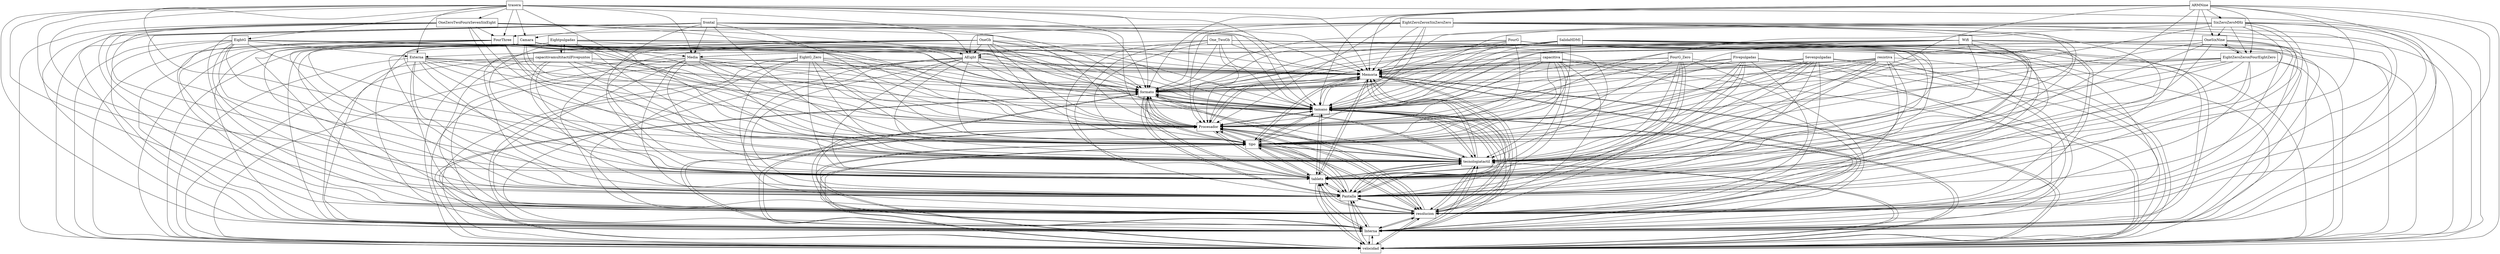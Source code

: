 digraph{
graph [rankdir=TB];
node [shape=box];
edge [arrowhead=normal];
0[label="Memoria",]
1[label="Sevenpulgadas",]
2[label="resistiva",]
3[label="Eightpulgadas",]
4[label="SixZeroZeroMHz",]
5[label="formato",]
6[label="OneGb",]
7[label="SalidaHDMI",]
8[label="Fivepulgadas",]
9[label="trasera",]
10[label="velocidad",]
11[label="Camara",]
12[label="EightG_Zero",]
13[label="EightG",]
14[label="FourG",]
15[label="frontal",]
16[label="One_TwoGb",]
17[label="OneSixNine",]
18[label="Interna",]
19[label="OneZeroTwoFourxSevenSixEight",]
20[label="ARMNine",]
21[label="Media",]
22[label="Externa",]
23[label="capacitiva",]
24[label="resolucion",]
25[label="capacitivamultitactilFivepuntos",]
26[label="Pantalla",]
27[label="FourG_Zero",]
28[label="EightZeroZeroxFourEightZero",]
29[label="tablets",]
30[label="tecnologiatactil",]
31[label="AEight",]
32[label="tipo",]
33[label="Procesador",]
34[label="FourThree",]
35[label="Wifi",]
36[label="tamano",]
37[label="EightZeroZeroxSixZeroZero",]
0->5[label="",]
0->10[label="",]
0->18[label="",]
0->24[label="",]
0->26[label="",]
0->29[label="",]
0->30[label="",]
0->32[label="",]
0->33[label="",]
0->36[label="",]
1->0[label="",]
1->5[label="",]
1->10[label="",]
1->18[label="",]
1->24[label="",]
1->26[label="",]
1->29[label="",]
1->30[label="",]
1->32[label="",]
1->33[label="",]
1->36[label="",]
2->0[label="",]
2->5[label="",]
2->10[label="",]
2->18[label="",]
2->24[label="",]
2->26[label="",]
2->29[label="",]
2->30[label="",]
2->32[label="",]
2->33[label="",]
2->36[label="",]
3->0[label="",]
3->5[label="",]
3->10[label="",]
3->18[label="",]
3->24[label="",]
3->25[label="",]
3->26[label="",]
3->29[label="",]
3->30[label="",]
3->32[label="",]
3->33[label="",]
3->36[label="",]
4->0[label="",]
4->5[label="",]
4->10[label="",]
4->17[label="",]
4->18[label="",]
4->24[label="",]
4->26[label="",]
4->28[label="",]
4->29[label="",]
4->30[label="",]
4->32[label="",]
4->33[label="",]
4->36[label="",]
5->0[label="",]
5->10[label="",]
5->18[label="",]
5->24[label="",]
5->26[label="",]
5->29[label="",]
5->30[label="",]
5->32[label="",]
5->33[label="",]
5->36[label="",]
6->0[label="",]
6->5[label="",]
6->10[label="",]
6->18[label="",]
6->24[label="",]
6->26[label="",]
6->29[label="",]
6->30[label="",]
6->31[label="",]
6->32[label="",]
6->33[label="",]
6->36[label="",]
7->0[label="",]
7->5[label="",]
7->10[label="",]
7->18[label="",]
7->21[label="",]
7->24[label="",]
7->26[label="",]
7->29[label="",]
7->30[label="",]
7->31[label="",]
7->32[label="",]
7->33[label="",]
7->36[label="",]
8->0[label="",]
8->5[label="",]
8->10[label="",]
8->18[label="",]
8->24[label="",]
8->26[label="",]
8->29[label="",]
8->30[label="",]
8->32[label="",]
8->33[label="",]
8->36[label="",]
9->0[label="",]
9->5[label="",]
9->10[label="",]
9->11[label="",]
9->13[label="",]
9->18[label="",]
9->19[label="",]
9->21[label="",]
9->22[label="",]
9->24[label="",]
9->26[label="",]
9->29[label="",]
9->30[label="",]
9->31[label="",]
9->32[label="",]
9->33[label="",]
9->34[label="",]
9->36[label="",]
10->0[label="",]
10->5[label="",]
10->18[label="",]
10->24[label="",]
10->26[label="",]
10->29[label="",]
10->30[label="",]
10->32[label="",]
10->33[label="",]
10->36[label="",]
11->0[label="",]
11->5[label="",]
11->10[label="",]
11->18[label="",]
11->21[label="",]
11->24[label="",]
11->26[label="",]
11->29[label="",]
11->30[label="",]
11->32[label="",]
11->33[label="",]
11->36[label="",]
12->0[label="",]
12->5[label="",]
12->10[label="",]
12->18[label="",]
12->24[label="",]
12->26[label="",]
12->29[label="",]
12->30[label="",]
12->32[label="",]
12->33[label="",]
12->36[label="",]
13->0[label="",]
13->5[label="",]
13->10[label="",]
13->18[label="",]
13->22[label="",]
13->24[label="",]
13->26[label="",]
13->29[label="",]
13->30[label="",]
13->32[label="",]
13->33[label="",]
13->36[label="",]
14->0[label="",]
14->5[label="",]
14->10[label="",]
14->18[label="",]
14->22[label="",]
14->24[label="",]
14->26[label="",]
14->29[label="",]
14->30[label="",]
14->32[label="",]
14->33[label="",]
14->36[label="",]
15->0[label="",]
15->5[label="",]
15->10[label="",]
15->11[label="",]
15->18[label="",]
15->21[label="",]
15->24[label="",]
15->26[label="",]
15->29[label="",]
15->30[label="",]
15->32[label="",]
15->33[label="",]
15->36[label="",]
16->0[label="",]
16->5[label="",]
16->10[label="",]
16->18[label="",]
16->24[label="",]
16->26[label="",]
16->29[label="",]
16->30[label="",]
16->31[label="",]
16->32[label="",]
16->33[label="",]
16->36[label="",]
17->0[label="",]
17->5[label="",]
17->10[label="",]
17->18[label="",]
17->24[label="",]
17->26[label="",]
17->28[label="",]
17->29[label="",]
17->30[label="",]
17->32[label="",]
17->33[label="",]
17->36[label="",]
18->0[label="",]
18->5[label="",]
18->10[label="",]
18->24[label="",]
18->26[label="",]
18->29[label="",]
18->30[label="",]
18->32[label="",]
18->33[label="",]
18->36[label="",]
19->0[label="",]
19->5[label="",]
19->10[label="",]
19->18[label="",]
19->24[label="",]
19->26[label="",]
19->29[label="",]
19->30[label="",]
19->31[label="",]
19->32[label="",]
19->33[label="",]
19->34[label="",]
19->36[label="",]
20->0[label="",]
20->4[label="",]
20->5[label="",]
20->10[label="",]
20->17[label="",]
20->18[label="",]
20->24[label="",]
20->26[label="",]
20->28[label="",]
20->29[label="",]
20->30[label="",]
20->32[label="",]
20->33[label="",]
20->36[label="",]
21->0[label="",]
21->5[label="",]
21->10[label="",]
21->18[label="",]
21->24[label="",]
21->26[label="",]
21->29[label="",]
21->30[label="",]
21->32[label="",]
21->33[label="",]
21->36[label="",]
22->0[label="",]
22->5[label="",]
22->10[label="",]
22->18[label="",]
22->24[label="",]
22->26[label="",]
22->29[label="",]
22->30[label="",]
22->32[label="",]
22->33[label="",]
22->36[label="",]
23->0[label="",]
23->5[label="",]
23->10[label="",]
23->18[label="",]
23->24[label="",]
23->26[label="",]
23->29[label="",]
23->30[label="",]
23->32[label="",]
23->33[label="",]
23->36[label="",]
24->0[label="",]
24->5[label="",]
24->10[label="",]
24->18[label="",]
24->26[label="",]
24->29[label="",]
24->30[label="",]
24->32[label="",]
24->33[label="",]
24->36[label="",]
25->0[label="",]
25->3[label="",]
25->5[label="",]
25->10[label="",]
25->18[label="",]
25->24[label="",]
25->26[label="",]
25->29[label="",]
25->30[label="",]
25->32[label="",]
25->33[label="",]
25->36[label="",]
26->0[label="",]
26->5[label="",]
26->10[label="",]
26->18[label="",]
26->24[label="",]
26->29[label="",]
26->30[label="",]
26->32[label="",]
26->33[label="",]
26->36[label="",]
27->0[label="",]
27->5[label="",]
27->10[label="",]
27->18[label="",]
27->24[label="",]
27->26[label="",]
27->29[label="",]
27->30[label="",]
27->32[label="",]
27->33[label="",]
27->36[label="",]
28->0[label="",]
28->5[label="",]
28->10[label="",]
28->17[label="",]
28->18[label="",]
28->24[label="",]
28->26[label="",]
28->29[label="",]
28->30[label="",]
28->32[label="",]
28->33[label="",]
28->36[label="",]
29->0[label="",]
29->5[label="",]
29->10[label="",]
29->18[label="",]
29->24[label="",]
29->26[label="",]
29->30[label="",]
29->32[label="",]
29->33[label="",]
29->36[label="",]
30->0[label="",]
30->5[label="",]
30->10[label="",]
30->18[label="",]
30->24[label="",]
30->26[label="",]
30->29[label="",]
30->32[label="",]
30->33[label="",]
30->36[label="",]
31->0[label="",]
31->5[label="",]
31->10[label="",]
31->18[label="",]
31->24[label="",]
31->26[label="",]
31->29[label="",]
31->30[label="",]
31->32[label="",]
31->33[label="",]
31->36[label="",]
32->0[label="",]
32->5[label="",]
32->10[label="",]
32->18[label="",]
32->24[label="",]
32->26[label="",]
32->29[label="",]
32->30[label="",]
32->33[label="",]
32->36[label="",]
33->0[label="",]
33->5[label="",]
33->10[label="",]
33->18[label="",]
33->24[label="",]
33->26[label="",]
33->29[label="",]
33->30[label="",]
33->32[label="",]
33->36[label="",]
34->0[label="",]
34->5[label="",]
34->10[label="",]
34->18[label="",]
34->24[label="",]
34->26[label="",]
34->29[label="",]
34->30[label="",]
34->31[label="",]
34->32[label="",]
34->33[label="",]
34->36[label="",]
35->0[label="",]
35->5[label="",]
35->10[label="",]
35->18[label="",]
35->21[label="",]
35->24[label="",]
35->26[label="",]
35->29[label="",]
35->30[label="",]
35->32[label="",]
35->33[label="",]
35->36[label="",]
36->0[label="",]
36->5[label="",]
36->10[label="",]
36->18[label="",]
36->24[label="",]
36->26[label="",]
36->29[label="",]
36->30[label="",]
36->32[label="",]
36->33[label="",]
37->0[label="",]
37->5[label="",]
37->10[label="",]
37->18[label="",]
37->24[label="",]
37->26[label="",]
37->29[label="",]
37->30[label="",]
37->31[label="",]
37->32[label="",]
37->33[label="",]
37->34[label="",]
37->36[label="",]
}
